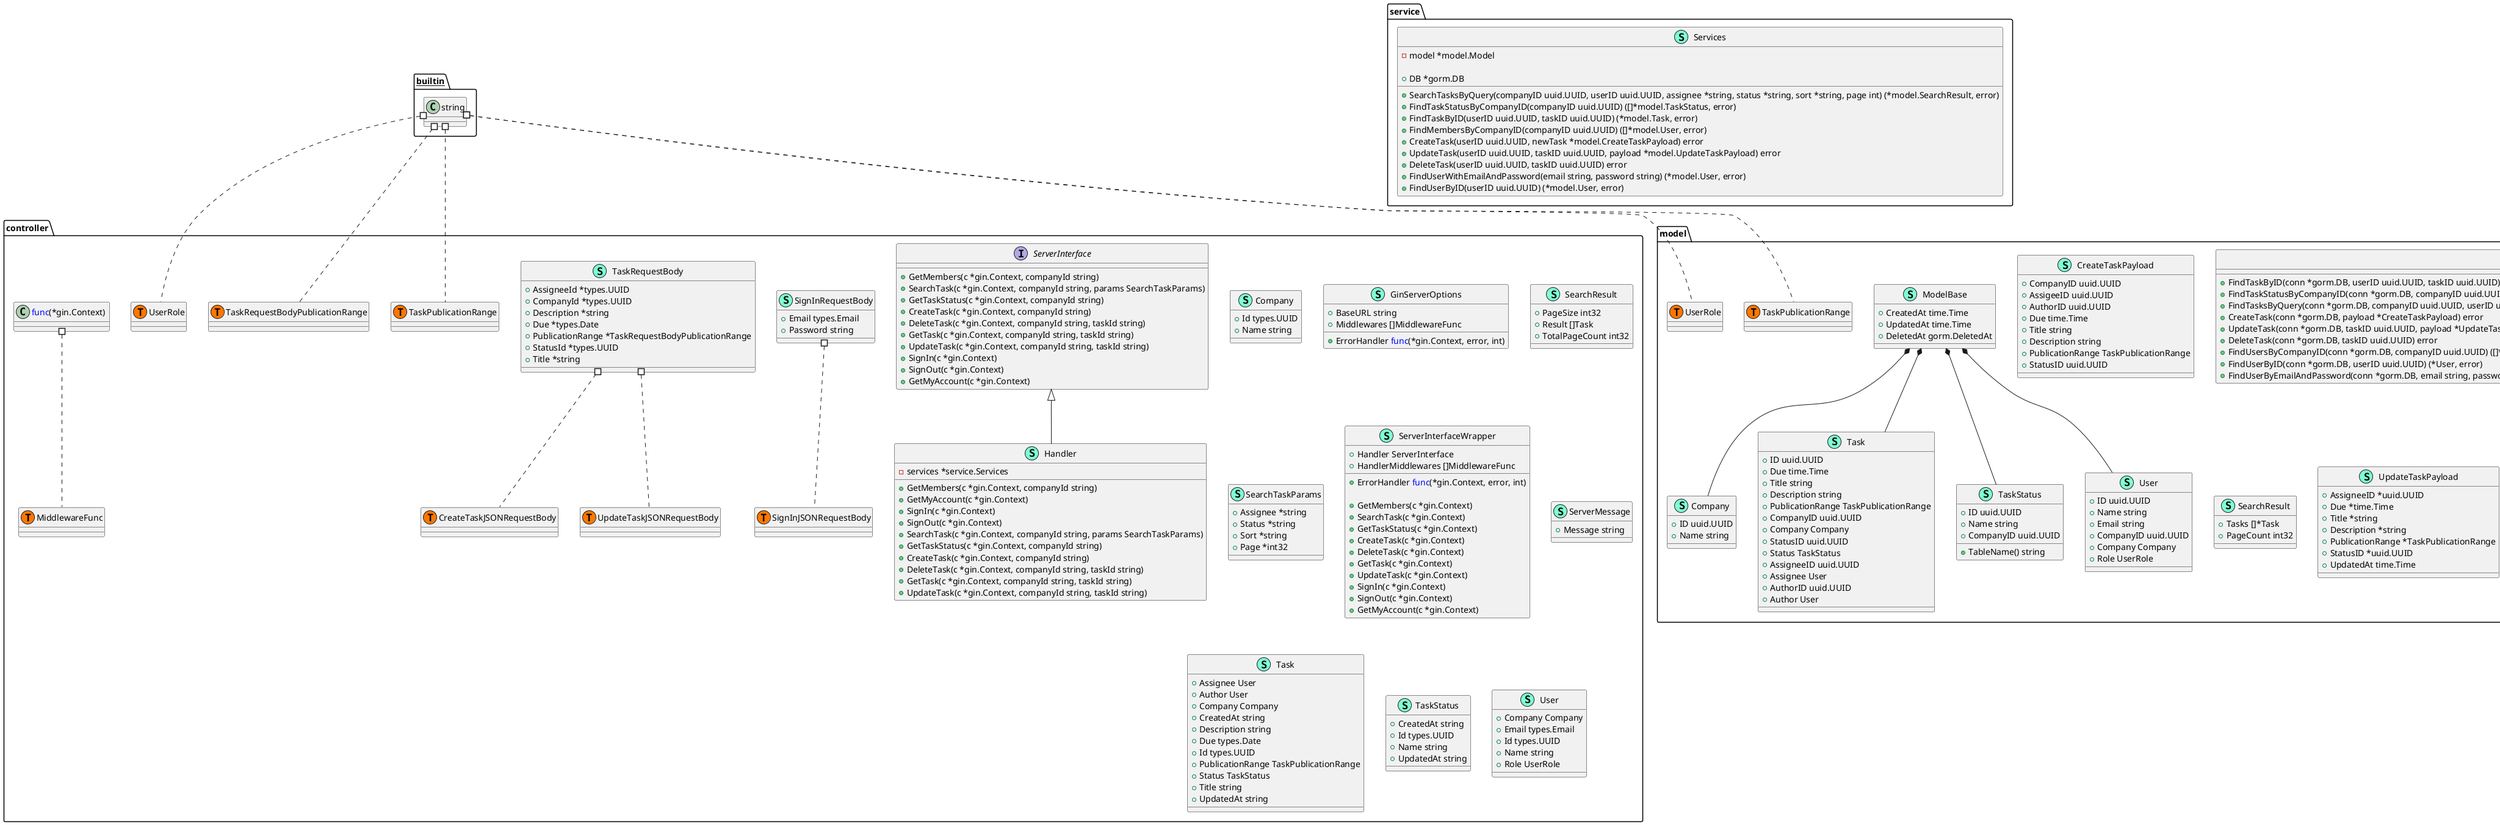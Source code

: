 @startuml todo
namespace controller {
    class Company << (S,Aquamarine) >> {
        + Id types.UUID
        + Name string

    }
    class GinServerOptions << (S,Aquamarine) >> {
        + BaseURL string
        + Middlewares []MiddlewareFunc
        + ErrorHandler <font color=blue>func</font>(*gin.Context, error, int) 

    }
    class Handler << (S,Aquamarine) >> {
        - services *service.Services

        + GetMembers(c *gin.Context, companyId string) 
        + GetMyAccount(c *gin.Context) 
        + SignIn(c *gin.Context) 
        + SignOut(c *gin.Context) 
        + SearchTask(c *gin.Context, companyId string, params SearchTaskParams) 
        + GetTaskStatus(c *gin.Context, companyId string) 
        + CreateTask(c *gin.Context, companyId string) 
        + DeleteTask(c *gin.Context, companyId string, taskId string) 
        + GetTask(c *gin.Context, companyId string, taskId string) 
        + UpdateTask(c *gin.Context, companyId string, taskId string) 

    }
    class SearchResult << (S,Aquamarine) >> {
        + PageSize int32
        + Result []Task
        + TotalPageCount int32

    }
    class SearchTaskParams << (S,Aquamarine) >> {
        + Assignee *string
        + Status *string
        + Sort *string
        + Page *int32

    }
    interface ServerInterface  {
        + GetMembers(c *gin.Context, companyId string) 
        + SearchTask(c *gin.Context, companyId string, params SearchTaskParams) 
        + GetTaskStatus(c *gin.Context, companyId string) 
        + CreateTask(c *gin.Context, companyId string) 
        + DeleteTask(c *gin.Context, companyId string, taskId string) 
        + GetTask(c *gin.Context, companyId string, taskId string) 
        + UpdateTask(c *gin.Context, companyId string, taskId string) 
        + SignIn(c *gin.Context) 
        + SignOut(c *gin.Context) 
        + GetMyAccount(c *gin.Context) 

    }
    class ServerInterfaceWrapper << (S,Aquamarine) >> {
        + Handler ServerInterface
        + HandlerMiddlewares []MiddlewareFunc
        + ErrorHandler <font color=blue>func</font>(*gin.Context, error, int) 

        + GetMembers(c *gin.Context) 
        + SearchTask(c *gin.Context) 
        + GetTaskStatus(c *gin.Context) 
        + CreateTask(c *gin.Context) 
        + DeleteTask(c *gin.Context) 
        + GetTask(c *gin.Context) 
        + UpdateTask(c *gin.Context) 
        + SignIn(c *gin.Context) 
        + SignOut(c *gin.Context) 
        + GetMyAccount(c *gin.Context) 

    }
    class ServerMessage << (S,Aquamarine) >> {
        + Message string

    }
    class SignInRequestBody << (S,Aquamarine) >> {
        + Email types.Email
        + Password string

    }
    class Task << (S,Aquamarine) >> {
        + Assignee User
        + Author User
        + Company Company
        + CreatedAt string
        + Description string
        + Due types.Date
        + Id types.UUID
        + PublicationRange TaskPublicationRange
        + Status TaskStatus
        + Title string
        + UpdatedAt string

    }
    class TaskRequestBody << (S,Aquamarine) >> {
        + AssigneeId *types.UUID
        + CompanyId *types.UUID
        + Description *string
        + Due *types.Date
        + PublicationRange *TaskRequestBodyPublicationRange
        + StatusId *types.UUID
        + Title *string

    }
    class TaskStatus << (S,Aquamarine) >> {
        + CreatedAt string
        + Id types.UUID
        + Name string
        + UpdatedAt string

    }
    class User << (S,Aquamarine) >> {
        + Company Company
        + Email types.Email
        + Id types.UUID
        + Name string
        + Role UserRole

    }
    class controller.CreateTaskJSONRequestBody << (T, #FF7700) >>  {
    }
    class controller.MiddlewareFunc << (T, #FF7700) >>  {
    }
    class controller.SignInJSONRequestBody << (T, #FF7700) >>  {
    }
    class controller.TaskPublicationRange << (T, #FF7700) >>  {
    }
    class controller.TaskRequestBodyPublicationRange << (T, #FF7700) >>  {
    }
    class controller.UpdateTaskJSONRequestBody << (T, #FF7700) >>  {
    }
    class controller.UserRole << (T, #FF7700) >>  {
    }
    class "<font color=blue>func</font>(*gin.Context) " as fontcolorbluefuncfontginContext {
        'This class was created so that we can correctly have an alias pointing to this name. Since it contains dots that can break namespaces
    }
}

"controller.ServerInterface" <|-- "controller.Handler"

namespace model {
    class Company << (S,Aquamarine) >> {
        + ID uuid.UUID
        + Name string

    }
    class CreateTaskPayload << (S,Aquamarine) >> {
        + CompanyID uuid.UUID
        + AssigeeID uuid.UUID
        + AuthorID uuid.UUID
        + Due time.Time
        + Title string
        + Description string
        + PublicationRange TaskPublicationRange
        + StatusID uuid.UUID

    }
    class Model << (S,Aquamarine) >> {
        + FindTaskByID(conn *gorm.DB, userID uuid.UUID, taskID uuid.UUID) (*Task, error)
        + FindTaskStatusByCompanyID(conn *gorm.DB, companyID uuid.UUID) ([]*TaskStatus, error)
        + FindTasksByQuery(conn *gorm.DB, companyID uuid.UUID, userID uuid.UUID, assigneeName *string, statusName *string, sort *string, page int) (*SearchResult, error)
        + CreateTask(conn *gorm.DB, payload *CreateTaskPayload) error
        + UpdateTask(conn *gorm.DB, taskID uuid.UUID, payload *UpdateTaskPayload) error
        + DeleteTask(conn *gorm.DB, taskID uuid.UUID) error
        + FindUsersByCompanyID(conn *gorm.DB, companyID uuid.UUID) ([]*User, error)
        + FindUserByID(conn *gorm.DB, userID uuid.UUID) (*User, error)
        + FindUserByEmailAndPassword(conn *gorm.DB, email string, password string) (*User, error)

    }
    class ModelBase << (S,Aquamarine) >> {
        + CreatedAt time.Time
        + UpdatedAt time.Time
        + DeletedAt gorm.DeletedAt

    }
    class SearchResult << (S,Aquamarine) >> {
        + Tasks []*Task
        + PageCount int32

    }
    class Task << (S,Aquamarine) >> {
        + ID uuid.UUID
        + Due time.Time
        + Title string
        + Description string
        + PublicationRange TaskPublicationRange
        + CompanyID uuid.UUID
        + Company Company
        + StatusID uuid.UUID
        + Status TaskStatus
        + AssigneeID uuid.UUID
        + Assignee User
        + AuthorID uuid.UUID
        + Author User

    }
    class TaskStatus << (S,Aquamarine) >> {
        + ID uuid.UUID
        + Name string
        + CompanyID uuid.UUID

        + TableName() string

    }
    class UpdateTaskPayload << (S,Aquamarine) >> {
        + AssigneeID *uuid.UUID
        + Due *time.Time
        + Title *string
        + Description *string
        + PublicationRange *TaskPublicationRange
        + StatusID *uuid.UUID
        + UpdatedAt time.Time

    }
    class User << (S,Aquamarine) >> {
        + ID uuid.UUID
        + Name string
        + Email string
        + CompanyID uuid.UUID
        + Company Company
        + Role UserRole

    }
    class model.TaskPublicationRange << (T, #FF7700) >>  {
    }
    class model.UserRole << (T, #FF7700) >>  {
    }
}
"model.ModelBase" *-- "model.Company"
"model.ModelBase" *-- "model.Task"
"model.ModelBase" *-- "model.TaskStatus"
"model.ModelBase" *-- "model.User"


namespace service {
    class Services << (S,Aquamarine) >> {
        - model *model.Model

        + DB *gorm.DB

        + SearchTasksByQuery(companyID uuid.UUID, userID uuid.UUID, assignee *string, status *string, sort *string, page int) (*model.SearchResult, error)
        + FindTaskStatusByCompanyID(companyID uuid.UUID) ([]*model.TaskStatus, error)
        + FindTaskByID(userID uuid.UUID, taskID uuid.UUID) (*model.Task, error)
        + FindMembersByCompanyID(companyID uuid.UUID) ([]*model.User, error)
        + CreateTask(userID uuid.UUID, newTask *model.CreateTaskPayload) error
        + UpdateTask(userID uuid.UUID, taskID uuid.UUID, payload *model.UpdateTaskPayload) error
        + DeleteTask(userID uuid.UUID, taskID uuid.UUID) error
        + FindUserWithEmailAndPassword(email string, password string) (*model.User, error)
        + FindUserByID(userID uuid.UUID) (*model.User, error)

    }
}


"__builtin__.string" #.. "controller.TaskPublicationRange"
"__builtin__.string" #.. "controller.TaskRequestBodyPublicationRange"
"__builtin__.string" #.. "controller.UserRole"
"__builtin__.string" #.. "model.TaskPublicationRange"
"__builtin__.string" #.. "model.UserRole"
"controller.fontcolorbluefuncfontginContext" #.. "controller.MiddlewareFunc"
"controller.SignInRequestBody" #.. "controller.SignInJSONRequestBody"
"controller.TaskRequestBody" #.. "controller.CreateTaskJSONRequestBody"
"controller.TaskRequestBody" #.. "controller.UpdateTaskJSONRequestBody"
@enduml
